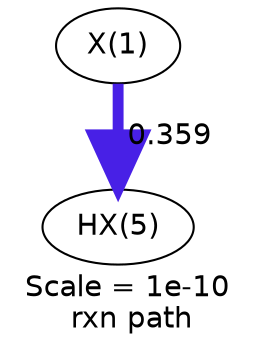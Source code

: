 digraph reaction_paths {
center=1;
s43 -> s44[fontname="Helvetica", style="setlinewidth(5.23)", arrowsize=2.61, color="0.7, 0.859, 0.9"
, label=" 0.359"];
s43 [ fontname="Helvetica", label="X(1)"];
s44 [ fontname="Helvetica", label="HX(5)"];
 label = "Scale = 1e-10\l rxn path";
 fontname = "Helvetica";
}
